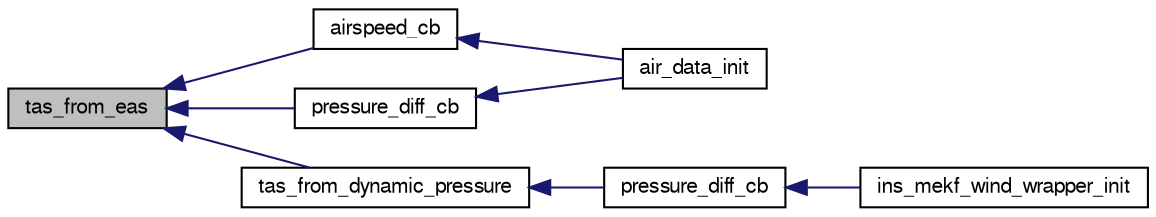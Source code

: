 digraph "tas_from_eas"
{
  edge [fontname="FreeSans",fontsize="10",labelfontname="FreeSans",labelfontsize="10"];
  node [fontname="FreeSans",fontsize="10",shape=record];
  rankdir="LR";
  Node1 [label="tas_from_eas",height=0.2,width=0.4,color="black", fillcolor="grey75", style="filled", fontcolor="black"];
  Node1 -> Node2 [dir="back",color="midnightblue",fontsize="10",style="solid",fontname="FreeSans"];
  Node2 [label="airspeed_cb",height=0.2,width=0.4,color="black", fillcolor="white", style="filled",URL="$air__data_8c.html#af4b6a37d862e72a427f405e18fe3a5f5"];
  Node2 -> Node3 [dir="back",color="midnightblue",fontsize="10",style="solid",fontname="FreeSans"];
  Node3 [label="air_data_init",height=0.2,width=0.4,color="black", fillcolor="white", style="filled",URL="$air__data_8h.html#adf7b25090f4cb33d35ccfbc18470e0ad",tooltip="AirData initialization. "];
  Node1 -> Node4 [dir="back",color="midnightblue",fontsize="10",style="solid",fontname="FreeSans"];
  Node4 [label="pressure_diff_cb",height=0.2,width=0.4,color="black", fillcolor="white", style="filled",URL="$air__data_8c.html#a4ecdb280f61e36c777ce134bac0d140a"];
  Node4 -> Node3 [dir="back",color="midnightblue",fontsize="10",style="solid",fontname="FreeSans"];
  Node1 -> Node5 [dir="back",color="midnightblue",fontsize="10",style="solid",fontname="FreeSans"];
  Node5 [label="tas_from_dynamic_pressure",height=0.2,width=0.4,color="black", fillcolor="white", style="filled",URL="$air__data_8h.html#a85b8f86ff925ba2d320b5d2e79f98d16",tooltip="Calculate true airspeed from dynamic pressure. "];
  Node5 -> Node6 [dir="back",color="midnightblue",fontsize="10",style="solid",fontname="FreeSans"];
  Node6 [label="pressure_diff_cb",height=0.2,width=0.4,color="black", fillcolor="white", style="filled",URL="$ins__mekf__wind__wrapper_8c.html#ad6cfd2421f1c43be32c64ccb0ac236be"];
  Node6 -> Node7 [dir="back",color="midnightblue",fontsize="10",style="solid",fontname="FreeSans"];
  Node7 [label="ins_mekf_wind_wrapper_init",height=0.2,width=0.4,color="black", fillcolor="white", style="filled",URL="$ins__mekf__wind__wrapper_8h.html#a7b3c1fefc89ec1a4ff25484626a02deb",tooltip="Init function. "];
}

